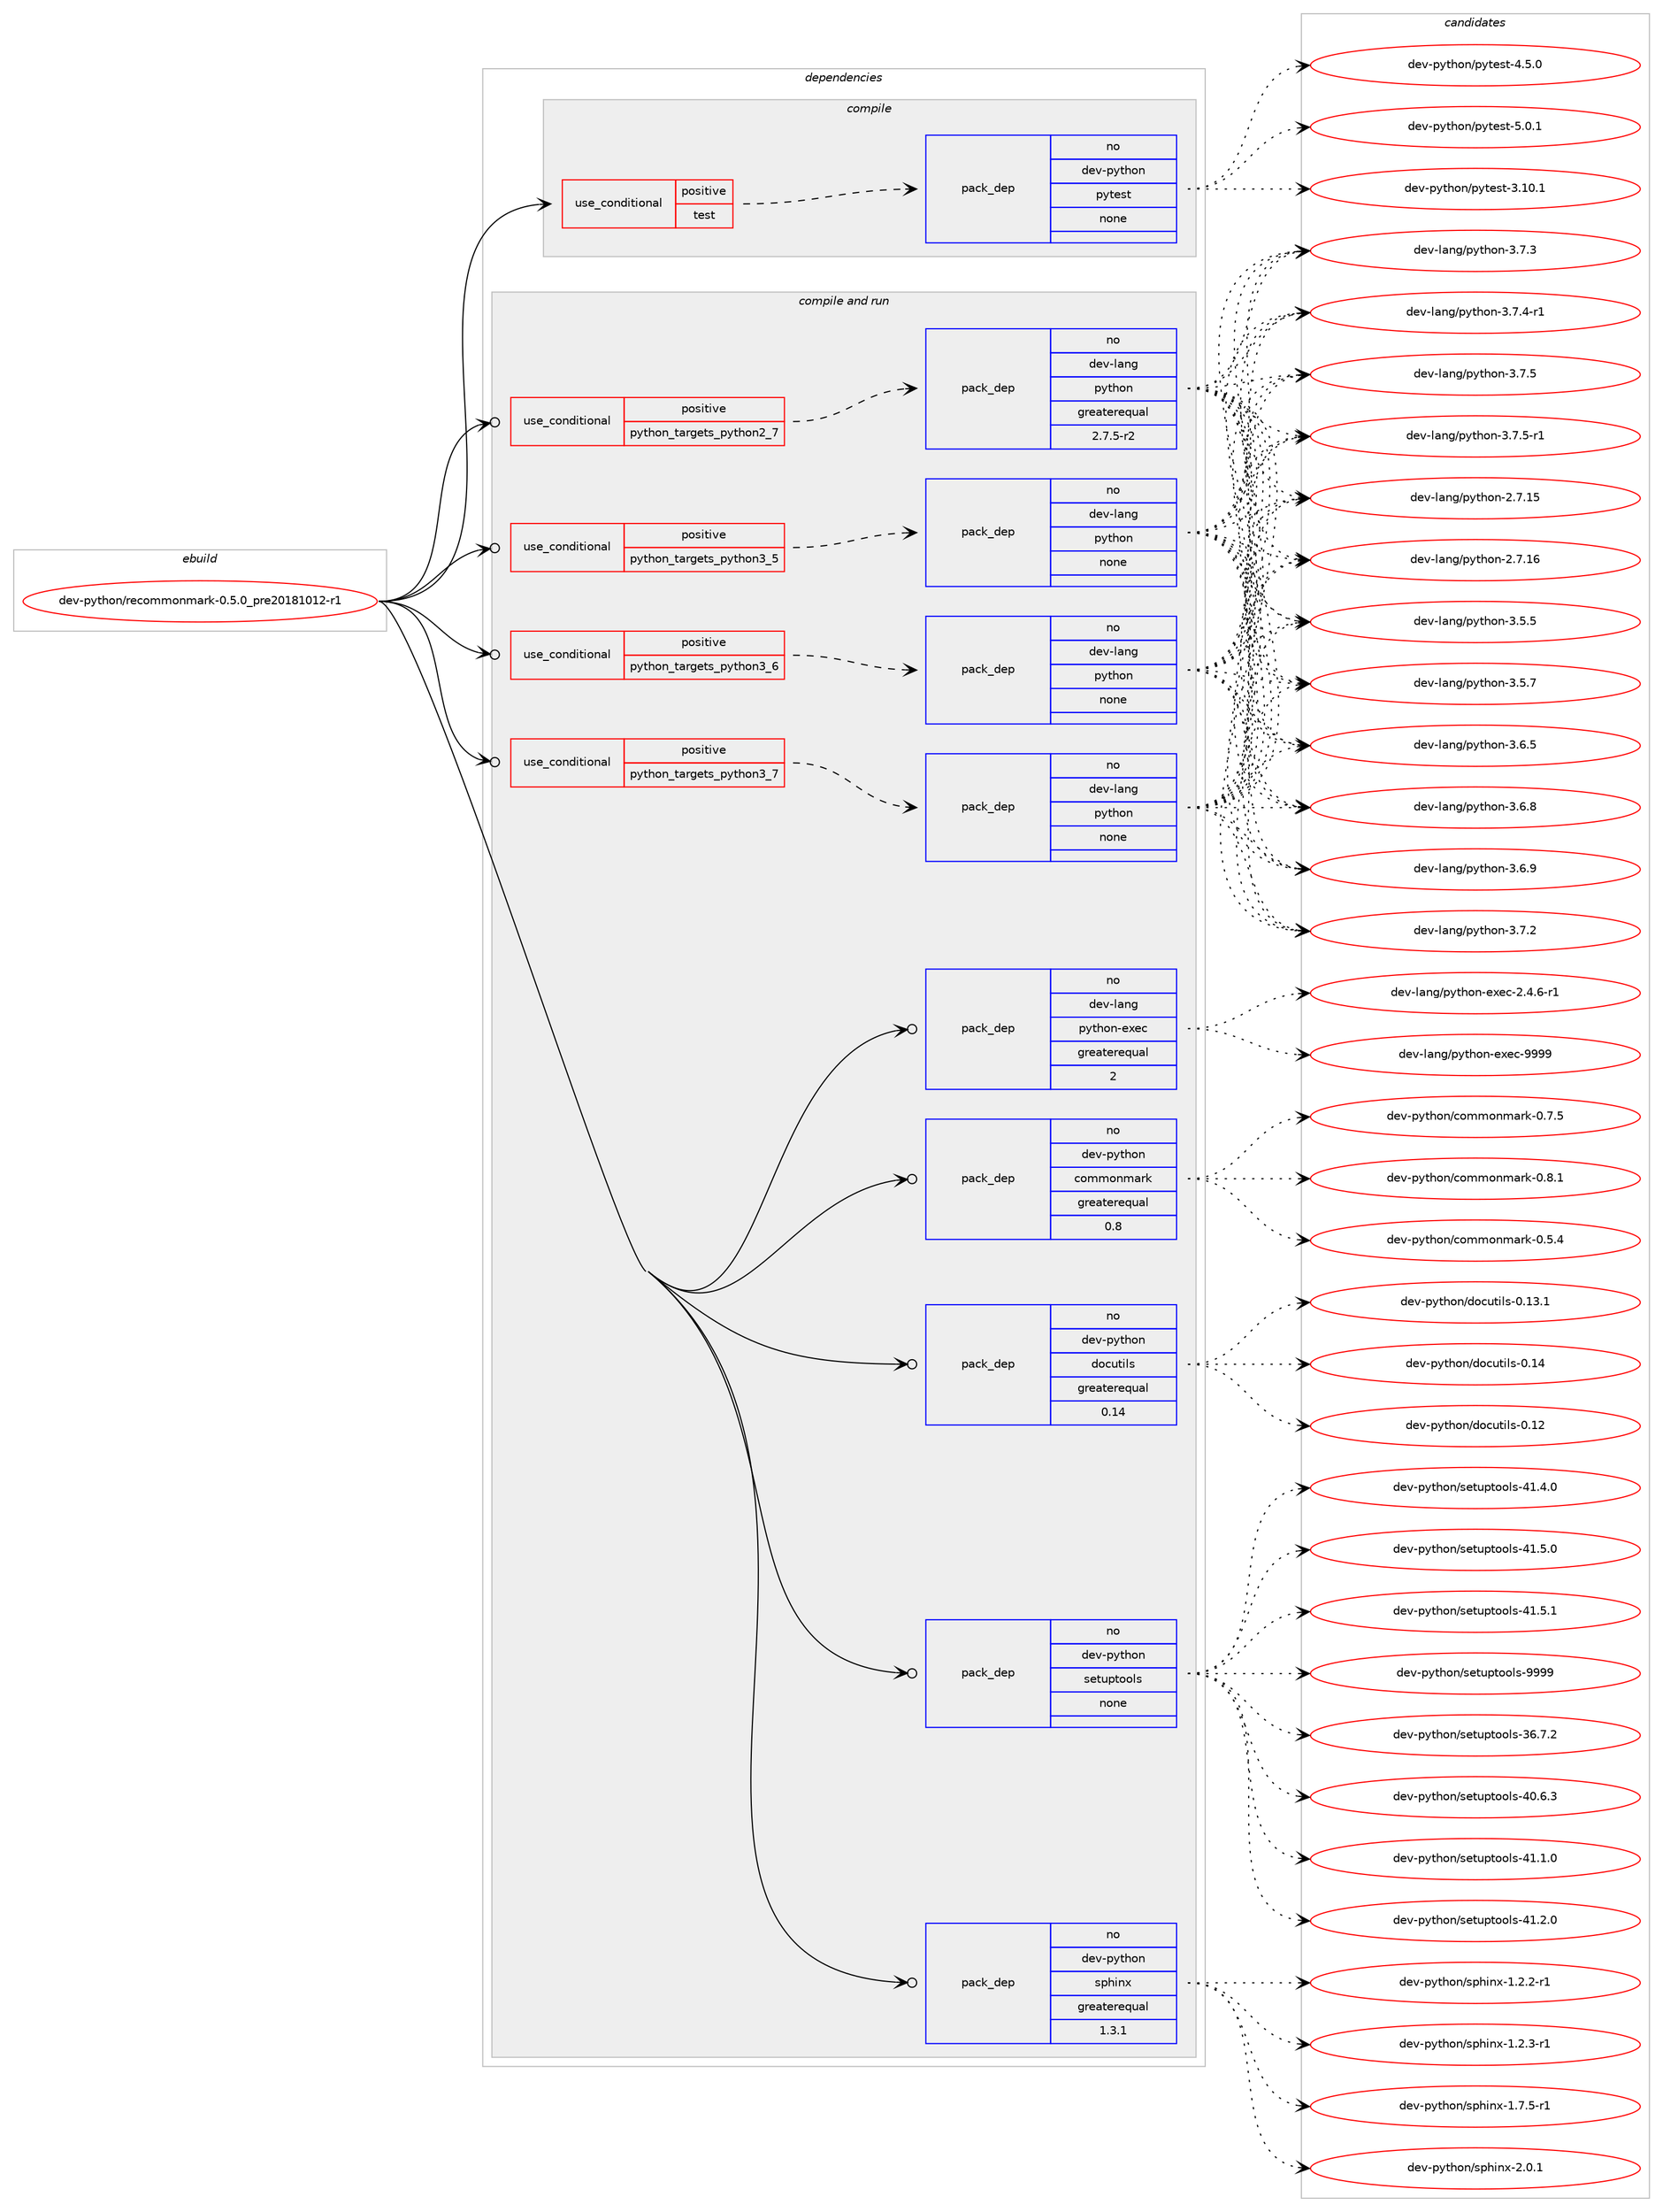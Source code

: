 digraph prolog {

# *************
# Graph options
# *************

newrank=true;
concentrate=true;
compound=true;
graph [rankdir=LR,fontname=Helvetica,fontsize=10,ranksep=1.5];#, ranksep=2.5, nodesep=0.2];
edge  [arrowhead=vee];
node  [fontname=Helvetica,fontsize=10];

# **********
# The ebuild
# **********

subgraph cluster_leftcol {
color=gray;
rank=same;
label=<<i>ebuild</i>>;
id [label="dev-python/recommonmark-0.5.0_pre20181012-r1", color=red, width=4, href="../dev-python/recommonmark-0.5.0_pre20181012-r1.svg"];
}

# ****************
# The dependencies
# ****************

subgraph cluster_midcol {
color=gray;
label=<<i>dependencies</i>>;
subgraph cluster_compile {
fillcolor="#eeeeee";
style=filled;
label=<<i>compile</i>>;
subgraph cond148460 {
dependency634665 [label=<<TABLE BORDER="0" CELLBORDER="1" CELLSPACING="0" CELLPADDING="4"><TR><TD ROWSPAN="3" CELLPADDING="10">use_conditional</TD></TR><TR><TD>positive</TD></TR><TR><TD>test</TD></TR></TABLE>>, shape=none, color=red];
subgraph pack474326 {
dependency634666 [label=<<TABLE BORDER="0" CELLBORDER="1" CELLSPACING="0" CELLPADDING="4" WIDTH="220"><TR><TD ROWSPAN="6" CELLPADDING="30">pack_dep</TD></TR><TR><TD WIDTH="110">no</TD></TR><TR><TD>dev-python</TD></TR><TR><TD>pytest</TD></TR><TR><TD>none</TD></TR><TR><TD></TD></TR></TABLE>>, shape=none, color=blue];
}
dependency634665:e -> dependency634666:w [weight=20,style="dashed",arrowhead="vee"];
}
id:e -> dependency634665:w [weight=20,style="solid",arrowhead="vee"];
}
subgraph cluster_compileandrun {
fillcolor="#eeeeee";
style=filled;
label=<<i>compile and run</i>>;
subgraph cond148461 {
dependency634667 [label=<<TABLE BORDER="0" CELLBORDER="1" CELLSPACING="0" CELLPADDING="4"><TR><TD ROWSPAN="3" CELLPADDING="10">use_conditional</TD></TR><TR><TD>positive</TD></TR><TR><TD>python_targets_python2_7</TD></TR></TABLE>>, shape=none, color=red];
subgraph pack474327 {
dependency634668 [label=<<TABLE BORDER="0" CELLBORDER="1" CELLSPACING="0" CELLPADDING="4" WIDTH="220"><TR><TD ROWSPAN="6" CELLPADDING="30">pack_dep</TD></TR><TR><TD WIDTH="110">no</TD></TR><TR><TD>dev-lang</TD></TR><TR><TD>python</TD></TR><TR><TD>greaterequal</TD></TR><TR><TD>2.7.5-r2</TD></TR></TABLE>>, shape=none, color=blue];
}
dependency634667:e -> dependency634668:w [weight=20,style="dashed",arrowhead="vee"];
}
id:e -> dependency634667:w [weight=20,style="solid",arrowhead="odotvee"];
subgraph cond148462 {
dependency634669 [label=<<TABLE BORDER="0" CELLBORDER="1" CELLSPACING="0" CELLPADDING="4"><TR><TD ROWSPAN="3" CELLPADDING="10">use_conditional</TD></TR><TR><TD>positive</TD></TR><TR><TD>python_targets_python3_5</TD></TR></TABLE>>, shape=none, color=red];
subgraph pack474328 {
dependency634670 [label=<<TABLE BORDER="0" CELLBORDER="1" CELLSPACING="0" CELLPADDING="4" WIDTH="220"><TR><TD ROWSPAN="6" CELLPADDING="30">pack_dep</TD></TR><TR><TD WIDTH="110">no</TD></TR><TR><TD>dev-lang</TD></TR><TR><TD>python</TD></TR><TR><TD>none</TD></TR><TR><TD></TD></TR></TABLE>>, shape=none, color=blue];
}
dependency634669:e -> dependency634670:w [weight=20,style="dashed",arrowhead="vee"];
}
id:e -> dependency634669:w [weight=20,style="solid",arrowhead="odotvee"];
subgraph cond148463 {
dependency634671 [label=<<TABLE BORDER="0" CELLBORDER="1" CELLSPACING="0" CELLPADDING="4"><TR><TD ROWSPAN="3" CELLPADDING="10">use_conditional</TD></TR><TR><TD>positive</TD></TR><TR><TD>python_targets_python3_6</TD></TR></TABLE>>, shape=none, color=red];
subgraph pack474329 {
dependency634672 [label=<<TABLE BORDER="0" CELLBORDER="1" CELLSPACING="0" CELLPADDING="4" WIDTH="220"><TR><TD ROWSPAN="6" CELLPADDING="30">pack_dep</TD></TR><TR><TD WIDTH="110">no</TD></TR><TR><TD>dev-lang</TD></TR><TR><TD>python</TD></TR><TR><TD>none</TD></TR><TR><TD></TD></TR></TABLE>>, shape=none, color=blue];
}
dependency634671:e -> dependency634672:w [weight=20,style="dashed",arrowhead="vee"];
}
id:e -> dependency634671:w [weight=20,style="solid",arrowhead="odotvee"];
subgraph cond148464 {
dependency634673 [label=<<TABLE BORDER="0" CELLBORDER="1" CELLSPACING="0" CELLPADDING="4"><TR><TD ROWSPAN="3" CELLPADDING="10">use_conditional</TD></TR><TR><TD>positive</TD></TR><TR><TD>python_targets_python3_7</TD></TR></TABLE>>, shape=none, color=red];
subgraph pack474330 {
dependency634674 [label=<<TABLE BORDER="0" CELLBORDER="1" CELLSPACING="0" CELLPADDING="4" WIDTH="220"><TR><TD ROWSPAN="6" CELLPADDING="30">pack_dep</TD></TR><TR><TD WIDTH="110">no</TD></TR><TR><TD>dev-lang</TD></TR><TR><TD>python</TD></TR><TR><TD>none</TD></TR><TR><TD></TD></TR></TABLE>>, shape=none, color=blue];
}
dependency634673:e -> dependency634674:w [weight=20,style="dashed",arrowhead="vee"];
}
id:e -> dependency634673:w [weight=20,style="solid",arrowhead="odotvee"];
subgraph pack474331 {
dependency634675 [label=<<TABLE BORDER="0" CELLBORDER="1" CELLSPACING="0" CELLPADDING="4" WIDTH="220"><TR><TD ROWSPAN="6" CELLPADDING="30">pack_dep</TD></TR><TR><TD WIDTH="110">no</TD></TR><TR><TD>dev-lang</TD></TR><TR><TD>python-exec</TD></TR><TR><TD>greaterequal</TD></TR><TR><TD>2</TD></TR></TABLE>>, shape=none, color=blue];
}
id:e -> dependency634675:w [weight=20,style="solid",arrowhead="odotvee"];
subgraph pack474332 {
dependency634676 [label=<<TABLE BORDER="0" CELLBORDER="1" CELLSPACING="0" CELLPADDING="4" WIDTH="220"><TR><TD ROWSPAN="6" CELLPADDING="30">pack_dep</TD></TR><TR><TD WIDTH="110">no</TD></TR><TR><TD>dev-python</TD></TR><TR><TD>commonmark</TD></TR><TR><TD>greaterequal</TD></TR><TR><TD>0.8</TD></TR></TABLE>>, shape=none, color=blue];
}
id:e -> dependency634676:w [weight=20,style="solid",arrowhead="odotvee"];
subgraph pack474333 {
dependency634677 [label=<<TABLE BORDER="0" CELLBORDER="1" CELLSPACING="0" CELLPADDING="4" WIDTH="220"><TR><TD ROWSPAN="6" CELLPADDING="30">pack_dep</TD></TR><TR><TD WIDTH="110">no</TD></TR><TR><TD>dev-python</TD></TR><TR><TD>docutils</TD></TR><TR><TD>greaterequal</TD></TR><TR><TD>0.14</TD></TR></TABLE>>, shape=none, color=blue];
}
id:e -> dependency634677:w [weight=20,style="solid",arrowhead="odotvee"];
subgraph pack474334 {
dependency634678 [label=<<TABLE BORDER="0" CELLBORDER="1" CELLSPACING="0" CELLPADDING="4" WIDTH="220"><TR><TD ROWSPAN="6" CELLPADDING="30">pack_dep</TD></TR><TR><TD WIDTH="110">no</TD></TR><TR><TD>dev-python</TD></TR><TR><TD>setuptools</TD></TR><TR><TD>none</TD></TR><TR><TD></TD></TR></TABLE>>, shape=none, color=blue];
}
id:e -> dependency634678:w [weight=20,style="solid",arrowhead="odotvee"];
subgraph pack474335 {
dependency634679 [label=<<TABLE BORDER="0" CELLBORDER="1" CELLSPACING="0" CELLPADDING="4" WIDTH="220"><TR><TD ROWSPAN="6" CELLPADDING="30">pack_dep</TD></TR><TR><TD WIDTH="110">no</TD></TR><TR><TD>dev-python</TD></TR><TR><TD>sphinx</TD></TR><TR><TD>greaterequal</TD></TR><TR><TD>1.3.1</TD></TR></TABLE>>, shape=none, color=blue];
}
id:e -> dependency634679:w [weight=20,style="solid",arrowhead="odotvee"];
}
subgraph cluster_run {
fillcolor="#eeeeee";
style=filled;
label=<<i>run</i>>;
}
}

# **************
# The candidates
# **************

subgraph cluster_choices {
rank=same;
color=gray;
label=<<i>candidates</i>>;

subgraph choice474326 {
color=black;
nodesep=1;
choice100101118451121211161041111104711212111610111511645514649484649 [label="dev-python/pytest-3.10.1", color=red, width=4,href="../dev-python/pytest-3.10.1.svg"];
choice1001011184511212111610411111047112121116101115116455246534648 [label="dev-python/pytest-4.5.0", color=red, width=4,href="../dev-python/pytest-4.5.0.svg"];
choice1001011184511212111610411111047112121116101115116455346484649 [label="dev-python/pytest-5.0.1", color=red, width=4,href="../dev-python/pytest-5.0.1.svg"];
dependency634666:e -> choice100101118451121211161041111104711212111610111511645514649484649:w [style=dotted,weight="100"];
dependency634666:e -> choice1001011184511212111610411111047112121116101115116455246534648:w [style=dotted,weight="100"];
dependency634666:e -> choice1001011184511212111610411111047112121116101115116455346484649:w [style=dotted,weight="100"];
}
subgraph choice474327 {
color=black;
nodesep=1;
choice10010111845108971101034711212111610411111045504655464953 [label="dev-lang/python-2.7.15", color=red, width=4,href="../dev-lang/python-2.7.15.svg"];
choice10010111845108971101034711212111610411111045504655464954 [label="dev-lang/python-2.7.16", color=red, width=4,href="../dev-lang/python-2.7.16.svg"];
choice100101118451089711010347112121116104111110455146534653 [label="dev-lang/python-3.5.5", color=red, width=4,href="../dev-lang/python-3.5.5.svg"];
choice100101118451089711010347112121116104111110455146534655 [label="dev-lang/python-3.5.7", color=red, width=4,href="../dev-lang/python-3.5.7.svg"];
choice100101118451089711010347112121116104111110455146544653 [label="dev-lang/python-3.6.5", color=red, width=4,href="../dev-lang/python-3.6.5.svg"];
choice100101118451089711010347112121116104111110455146544656 [label="dev-lang/python-3.6.8", color=red, width=4,href="../dev-lang/python-3.6.8.svg"];
choice100101118451089711010347112121116104111110455146544657 [label="dev-lang/python-3.6.9", color=red, width=4,href="../dev-lang/python-3.6.9.svg"];
choice100101118451089711010347112121116104111110455146554650 [label="dev-lang/python-3.7.2", color=red, width=4,href="../dev-lang/python-3.7.2.svg"];
choice100101118451089711010347112121116104111110455146554651 [label="dev-lang/python-3.7.3", color=red, width=4,href="../dev-lang/python-3.7.3.svg"];
choice1001011184510897110103471121211161041111104551465546524511449 [label="dev-lang/python-3.7.4-r1", color=red, width=4,href="../dev-lang/python-3.7.4-r1.svg"];
choice100101118451089711010347112121116104111110455146554653 [label="dev-lang/python-3.7.5", color=red, width=4,href="../dev-lang/python-3.7.5.svg"];
choice1001011184510897110103471121211161041111104551465546534511449 [label="dev-lang/python-3.7.5-r1", color=red, width=4,href="../dev-lang/python-3.7.5-r1.svg"];
dependency634668:e -> choice10010111845108971101034711212111610411111045504655464953:w [style=dotted,weight="100"];
dependency634668:e -> choice10010111845108971101034711212111610411111045504655464954:w [style=dotted,weight="100"];
dependency634668:e -> choice100101118451089711010347112121116104111110455146534653:w [style=dotted,weight="100"];
dependency634668:e -> choice100101118451089711010347112121116104111110455146534655:w [style=dotted,weight="100"];
dependency634668:e -> choice100101118451089711010347112121116104111110455146544653:w [style=dotted,weight="100"];
dependency634668:e -> choice100101118451089711010347112121116104111110455146544656:w [style=dotted,weight="100"];
dependency634668:e -> choice100101118451089711010347112121116104111110455146544657:w [style=dotted,weight="100"];
dependency634668:e -> choice100101118451089711010347112121116104111110455146554650:w [style=dotted,weight="100"];
dependency634668:e -> choice100101118451089711010347112121116104111110455146554651:w [style=dotted,weight="100"];
dependency634668:e -> choice1001011184510897110103471121211161041111104551465546524511449:w [style=dotted,weight="100"];
dependency634668:e -> choice100101118451089711010347112121116104111110455146554653:w [style=dotted,weight="100"];
dependency634668:e -> choice1001011184510897110103471121211161041111104551465546534511449:w [style=dotted,weight="100"];
}
subgraph choice474328 {
color=black;
nodesep=1;
choice10010111845108971101034711212111610411111045504655464953 [label="dev-lang/python-2.7.15", color=red, width=4,href="../dev-lang/python-2.7.15.svg"];
choice10010111845108971101034711212111610411111045504655464954 [label="dev-lang/python-2.7.16", color=red, width=4,href="../dev-lang/python-2.7.16.svg"];
choice100101118451089711010347112121116104111110455146534653 [label="dev-lang/python-3.5.5", color=red, width=4,href="../dev-lang/python-3.5.5.svg"];
choice100101118451089711010347112121116104111110455146534655 [label="dev-lang/python-3.5.7", color=red, width=4,href="../dev-lang/python-3.5.7.svg"];
choice100101118451089711010347112121116104111110455146544653 [label="dev-lang/python-3.6.5", color=red, width=4,href="../dev-lang/python-3.6.5.svg"];
choice100101118451089711010347112121116104111110455146544656 [label="dev-lang/python-3.6.8", color=red, width=4,href="../dev-lang/python-3.6.8.svg"];
choice100101118451089711010347112121116104111110455146544657 [label="dev-lang/python-3.6.9", color=red, width=4,href="../dev-lang/python-3.6.9.svg"];
choice100101118451089711010347112121116104111110455146554650 [label="dev-lang/python-3.7.2", color=red, width=4,href="../dev-lang/python-3.7.2.svg"];
choice100101118451089711010347112121116104111110455146554651 [label="dev-lang/python-3.7.3", color=red, width=4,href="../dev-lang/python-3.7.3.svg"];
choice1001011184510897110103471121211161041111104551465546524511449 [label="dev-lang/python-3.7.4-r1", color=red, width=4,href="../dev-lang/python-3.7.4-r1.svg"];
choice100101118451089711010347112121116104111110455146554653 [label="dev-lang/python-3.7.5", color=red, width=4,href="../dev-lang/python-3.7.5.svg"];
choice1001011184510897110103471121211161041111104551465546534511449 [label="dev-lang/python-3.7.5-r1", color=red, width=4,href="../dev-lang/python-3.7.5-r1.svg"];
dependency634670:e -> choice10010111845108971101034711212111610411111045504655464953:w [style=dotted,weight="100"];
dependency634670:e -> choice10010111845108971101034711212111610411111045504655464954:w [style=dotted,weight="100"];
dependency634670:e -> choice100101118451089711010347112121116104111110455146534653:w [style=dotted,weight="100"];
dependency634670:e -> choice100101118451089711010347112121116104111110455146534655:w [style=dotted,weight="100"];
dependency634670:e -> choice100101118451089711010347112121116104111110455146544653:w [style=dotted,weight="100"];
dependency634670:e -> choice100101118451089711010347112121116104111110455146544656:w [style=dotted,weight="100"];
dependency634670:e -> choice100101118451089711010347112121116104111110455146544657:w [style=dotted,weight="100"];
dependency634670:e -> choice100101118451089711010347112121116104111110455146554650:w [style=dotted,weight="100"];
dependency634670:e -> choice100101118451089711010347112121116104111110455146554651:w [style=dotted,weight="100"];
dependency634670:e -> choice1001011184510897110103471121211161041111104551465546524511449:w [style=dotted,weight="100"];
dependency634670:e -> choice100101118451089711010347112121116104111110455146554653:w [style=dotted,weight="100"];
dependency634670:e -> choice1001011184510897110103471121211161041111104551465546534511449:w [style=dotted,weight="100"];
}
subgraph choice474329 {
color=black;
nodesep=1;
choice10010111845108971101034711212111610411111045504655464953 [label="dev-lang/python-2.7.15", color=red, width=4,href="../dev-lang/python-2.7.15.svg"];
choice10010111845108971101034711212111610411111045504655464954 [label="dev-lang/python-2.7.16", color=red, width=4,href="../dev-lang/python-2.7.16.svg"];
choice100101118451089711010347112121116104111110455146534653 [label="dev-lang/python-3.5.5", color=red, width=4,href="../dev-lang/python-3.5.5.svg"];
choice100101118451089711010347112121116104111110455146534655 [label="dev-lang/python-3.5.7", color=red, width=4,href="../dev-lang/python-3.5.7.svg"];
choice100101118451089711010347112121116104111110455146544653 [label="dev-lang/python-3.6.5", color=red, width=4,href="../dev-lang/python-3.6.5.svg"];
choice100101118451089711010347112121116104111110455146544656 [label="dev-lang/python-3.6.8", color=red, width=4,href="../dev-lang/python-3.6.8.svg"];
choice100101118451089711010347112121116104111110455146544657 [label="dev-lang/python-3.6.9", color=red, width=4,href="../dev-lang/python-3.6.9.svg"];
choice100101118451089711010347112121116104111110455146554650 [label="dev-lang/python-3.7.2", color=red, width=4,href="../dev-lang/python-3.7.2.svg"];
choice100101118451089711010347112121116104111110455146554651 [label="dev-lang/python-3.7.3", color=red, width=4,href="../dev-lang/python-3.7.3.svg"];
choice1001011184510897110103471121211161041111104551465546524511449 [label="dev-lang/python-3.7.4-r1", color=red, width=4,href="../dev-lang/python-3.7.4-r1.svg"];
choice100101118451089711010347112121116104111110455146554653 [label="dev-lang/python-3.7.5", color=red, width=4,href="../dev-lang/python-3.7.5.svg"];
choice1001011184510897110103471121211161041111104551465546534511449 [label="dev-lang/python-3.7.5-r1", color=red, width=4,href="../dev-lang/python-3.7.5-r1.svg"];
dependency634672:e -> choice10010111845108971101034711212111610411111045504655464953:w [style=dotted,weight="100"];
dependency634672:e -> choice10010111845108971101034711212111610411111045504655464954:w [style=dotted,weight="100"];
dependency634672:e -> choice100101118451089711010347112121116104111110455146534653:w [style=dotted,weight="100"];
dependency634672:e -> choice100101118451089711010347112121116104111110455146534655:w [style=dotted,weight="100"];
dependency634672:e -> choice100101118451089711010347112121116104111110455146544653:w [style=dotted,weight="100"];
dependency634672:e -> choice100101118451089711010347112121116104111110455146544656:w [style=dotted,weight="100"];
dependency634672:e -> choice100101118451089711010347112121116104111110455146544657:w [style=dotted,weight="100"];
dependency634672:e -> choice100101118451089711010347112121116104111110455146554650:w [style=dotted,weight="100"];
dependency634672:e -> choice100101118451089711010347112121116104111110455146554651:w [style=dotted,weight="100"];
dependency634672:e -> choice1001011184510897110103471121211161041111104551465546524511449:w [style=dotted,weight="100"];
dependency634672:e -> choice100101118451089711010347112121116104111110455146554653:w [style=dotted,weight="100"];
dependency634672:e -> choice1001011184510897110103471121211161041111104551465546534511449:w [style=dotted,weight="100"];
}
subgraph choice474330 {
color=black;
nodesep=1;
choice10010111845108971101034711212111610411111045504655464953 [label="dev-lang/python-2.7.15", color=red, width=4,href="../dev-lang/python-2.7.15.svg"];
choice10010111845108971101034711212111610411111045504655464954 [label="dev-lang/python-2.7.16", color=red, width=4,href="../dev-lang/python-2.7.16.svg"];
choice100101118451089711010347112121116104111110455146534653 [label="dev-lang/python-3.5.5", color=red, width=4,href="../dev-lang/python-3.5.5.svg"];
choice100101118451089711010347112121116104111110455146534655 [label="dev-lang/python-3.5.7", color=red, width=4,href="../dev-lang/python-3.5.7.svg"];
choice100101118451089711010347112121116104111110455146544653 [label="dev-lang/python-3.6.5", color=red, width=4,href="../dev-lang/python-3.6.5.svg"];
choice100101118451089711010347112121116104111110455146544656 [label="dev-lang/python-3.6.8", color=red, width=4,href="../dev-lang/python-3.6.8.svg"];
choice100101118451089711010347112121116104111110455146544657 [label="dev-lang/python-3.6.9", color=red, width=4,href="../dev-lang/python-3.6.9.svg"];
choice100101118451089711010347112121116104111110455146554650 [label="dev-lang/python-3.7.2", color=red, width=4,href="../dev-lang/python-3.7.2.svg"];
choice100101118451089711010347112121116104111110455146554651 [label="dev-lang/python-3.7.3", color=red, width=4,href="../dev-lang/python-3.7.3.svg"];
choice1001011184510897110103471121211161041111104551465546524511449 [label="dev-lang/python-3.7.4-r1", color=red, width=4,href="../dev-lang/python-3.7.4-r1.svg"];
choice100101118451089711010347112121116104111110455146554653 [label="dev-lang/python-3.7.5", color=red, width=4,href="../dev-lang/python-3.7.5.svg"];
choice1001011184510897110103471121211161041111104551465546534511449 [label="dev-lang/python-3.7.5-r1", color=red, width=4,href="../dev-lang/python-3.7.5-r1.svg"];
dependency634674:e -> choice10010111845108971101034711212111610411111045504655464953:w [style=dotted,weight="100"];
dependency634674:e -> choice10010111845108971101034711212111610411111045504655464954:w [style=dotted,weight="100"];
dependency634674:e -> choice100101118451089711010347112121116104111110455146534653:w [style=dotted,weight="100"];
dependency634674:e -> choice100101118451089711010347112121116104111110455146534655:w [style=dotted,weight="100"];
dependency634674:e -> choice100101118451089711010347112121116104111110455146544653:w [style=dotted,weight="100"];
dependency634674:e -> choice100101118451089711010347112121116104111110455146544656:w [style=dotted,weight="100"];
dependency634674:e -> choice100101118451089711010347112121116104111110455146544657:w [style=dotted,weight="100"];
dependency634674:e -> choice100101118451089711010347112121116104111110455146554650:w [style=dotted,weight="100"];
dependency634674:e -> choice100101118451089711010347112121116104111110455146554651:w [style=dotted,weight="100"];
dependency634674:e -> choice1001011184510897110103471121211161041111104551465546524511449:w [style=dotted,weight="100"];
dependency634674:e -> choice100101118451089711010347112121116104111110455146554653:w [style=dotted,weight="100"];
dependency634674:e -> choice1001011184510897110103471121211161041111104551465546534511449:w [style=dotted,weight="100"];
}
subgraph choice474331 {
color=black;
nodesep=1;
choice10010111845108971101034711212111610411111045101120101994550465246544511449 [label="dev-lang/python-exec-2.4.6-r1", color=red, width=4,href="../dev-lang/python-exec-2.4.6-r1.svg"];
choice10010111845108971101034711212111610411111045101120101994557575757 [label="dev-lang/python-exec-9999", color=red, width=4,href="../dev-lang/python-exec-9999.svg"];
dependency634675:e -> choice10010111845108971101034711212111610411111045101120101994550465246544511449:w [style=dotted,weight="100"];
dependency634675:e -> choice10010111845108971101034711212111610411111045101120101994557575757:w [style=dotted,weight="100"];
}
subgraph choice474332 {
color=black;
nodesep=1;
choice10010111845112121116104111110479911110910911111010997114107454846534652 [label="dev-python/commonmark-0.5.4", color=red, width=4,href="../dev-python/commonmark-0.5.4.svg"];
choice10010111845112121116104111110479911110910911111010997114107454846554653 [label="dev-python/commonmark-0.7.5", color=red, width=4,href="../dev-python/commonmark-0.7.5.svg"];
choice10010111845112121116104111110479911110910911111010997114107454846564649 [label="dev-python/commonmark-0.8.1", color=red, width=4,href="../dev-python/commonmark-0.8.1.svg"];
dependency634676:e -> choice10010111845112121116104111110479911110910911111010997114107454846534652:w [style=dotted,weight="100"];
dependency634676:e -> choice10010111845112121116104111110479911110910911111010997114107454846554653:w [style=dotted,weight="100"];
dependency634676:e -> choice10010111845112121116104111110479911110910911111010997114107454846564649:w [style=dotted,weight="100"];
}
subgraph choice474333 {
color=black;
nodesep=1;
choice1001011184511212111610411111047100111991171161051081154548464950 [label="dev-python/docutils-0.12", color=red, width=4,href="../dev-python/docutils-0.12.svg"];
choice10010111845112121116104111110471001119911711610510811545484649514649 [label="dev-python/docutils-0.13.1", color=red, width=4,href="../dev-python/docutils-0.13.1.svg"];
choice1001011184511212111610411111047100111991171161051081154548464952 [label="dev-python/docutils-0.14", color=red, width=4,href="../dev-python/docutils-0.14.svg"];
dependency634677:e -> choice1001011184511212111610411111047100111991171161051081154548464950:w [style=dotted,weight="100"];
dependency634677:e -> choice10010111845112121116104111110471001119911711610510811545484649514649:w [style=dotted,weight="100"];
dependency634677:e -> choice1001011184511212111610411111047100111991171161051081154548464952:w [style=dotted,weight="100"];
}
subgraph choice474334 {
color=black;
nodesep=1;
choice100101118451121211161041111104711510111611711211611111110811545515446554650 [label="dev-python/setuptools-36.7.2", color=red, width=4,href="../dev-python/setuptools-36.7.2.svg"];
choice100101118451121211161041111104711510111611711211611111110811545524846544651 [label="dev-python/setuptools-40.6.3", color=red, width=4,href="../dev-python/setuptools-40.6.3.svg"];
choice100101118451121211161041111104711510111611711211611111110811545524946494648 [label="dev-python/setuptools-41.1.0", color=red, width=4,href="../dev-python/setuptools-41.1.0.svg"];
choice100101118451121211161041111104711510111611711211611111110811545524946504648 [label="dev-python/setuptools-41.2.0", color=red, width=4,href="../dev-python/setuptools-41.2.0.svg"];
choice100101118451121211161041111104711510111611711211611111110811545524946524648 [label="dev-python/setuptools-41.4.0", color=red, width=4,href="../dev-python/setuptools-41.4.0.svg"];
choice100101118451121211161041111104711510111611711211611111110811545524946534648 [label="dev-python/setuptools-41.5.0", color=red, width=4,href="../dev-python/setuptools-41.5.0.svg"];
choice100101118451121211161041111104711510111611711211611111110811545524946534649 [label="dev-python/setuptools-41.5.1", color=red, width=4,href="../dev-python/setuptools-41.5.1.svg"];
choice10010111845112121116104111110471151011161171121161111111081154557575757 [label="dev-python/setuptools-9999", color=red, width=4,href="../dev-python/setuptools-9999.svg"];
dependency634678:e -> choice100101118451121211161041111104711510111611711211611111110811545515446554650:w [style=dotted,weight="100"];
dependency634678:e -> choice100101118451121211161041111104711510111611711211611111110811545524846544651:w [style=dotted,weight="100"];
dependency634678:e -> choice100101118451121211161041111104711510111611711211611111110811545524946494648:w [style=dotted,weight="100"];
dependency634678:e -> choice100101118451121211161041111104711510111611711211611111110811545524946504648:w [style=dotted,weight="100"];
dependency634678:e -> choice100101118451121211161041111104711510111611711211611111110811545524946524648:w [style=dotted,weight="100"];
dependency634678:e -> choice100101118451121211161041111104711510111611711211611111110811545524946534648:w [style=dotted,weight="100"];
dependency634678:e -> choice100101118451121211161041111104711510111611711211611111110811545524946534649:w [style=dotted,weight="100"];
dependency634678:e -> choice10010111845112121116104111110471151011161171121161111111081154557575757:w [style=dotted,weight="100"];
}
subgraph choice474335 {
color=black;
nodesep=1;
choice10010111845112121116104111110471151121041051101204549465046504511449 [label="dev-python/sphinx-1.2.2-r1", color=red, width=4,href="../dev-python/sphinx-1.2.2-r1.svg"];
choice10010111845112121116104111110471151121041051101204549465046514511449 [label="dev-python/sphinx-1.2.3-r1", color=red, width=4,href="../dev-python/sphinx-1.2.3-r1.svg"];
choice10010111845112121116104111110471151121041051101204549465546534511449 [label="dev-python/sphinx-1.7.5-r1", color=red, width=4,href="../dev-python/sphinx-1.7.5-r1.svg"];
choice1001011184511212111610411111047115112104105110120455046484649 [label="dev-python/sphinx-2.0.1", color=red, width=4,href="../dev-python/sphinx-2.0.1.svg"];
dependency634679:e -> choice10010111845112121116104111110471151121041051101204549465046504511449:w [style=dotted,weight="100"];
dependency634679:e -> choice10010111845112121116104111110471151121041051101204549465046514511449:w [style=dotted,weight="100"];
dependency634679:e -> choice10010111845112121116104111110471151121041051101204549465546534511449:w [style=dotted,weight="100"];
dependency634679:e -> choice1001011184511212111610411111047115112104105110120455046484649:w [style=dotted,weight="100"];
}
}

}
